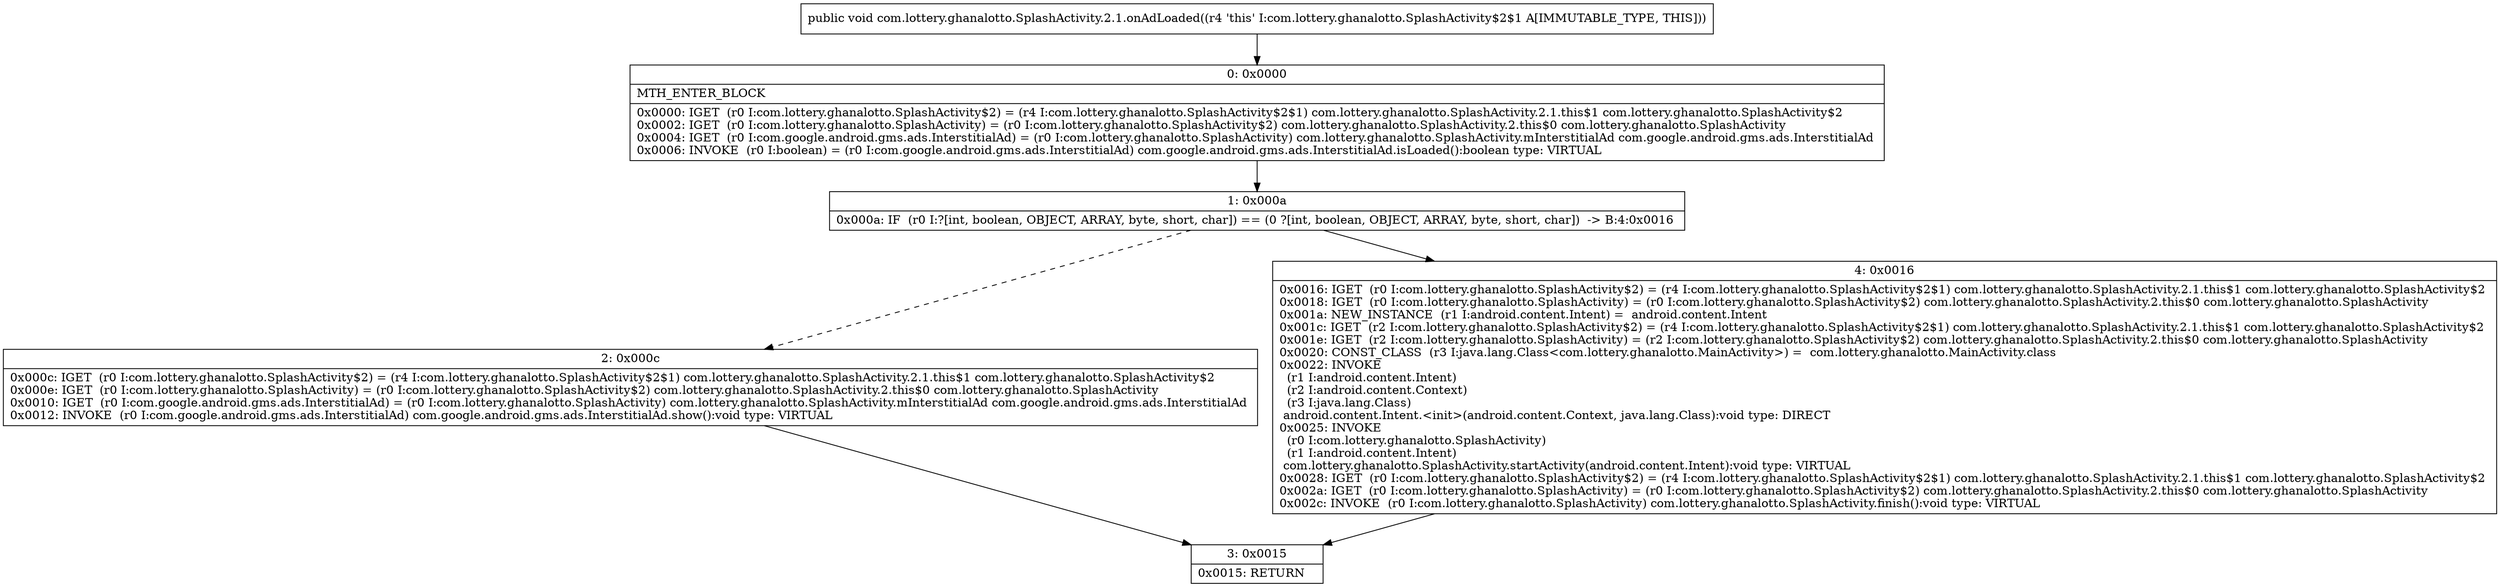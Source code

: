 digraph "CFG forcom.lottery.ghanalotto.SplashActivity.2.1.onAdLoaded()V" {
Node_0 [shape=record,label="{0\:\ 0x0000|MTH_ENTER_BLOCK\l|0x0000: IGET  (r0 I:com.lottery.ghanalotto.SplashActivity$2) = (r4 I:com.lottery.ghanalotto.SplashActivity$2$1) com.lottery.ghanalotto.SplashActivity.2.1.this$1 com.lottery.ghanalotto.SplashActivity$2 \l0x0002: IGET  (r0 I:com.lottery.ghanalotto.SplashActivity) = (r0 I:com.lottery.ghanalotto.SplashActivity$2) com.lottery.ghanalotto.SplashActivity.2.this$0 com.lottery.ghanalotto.SplashActivity \l0x0004: IGET  (r0 I:com.google.android.gms.ads.InterstitialAd) = (r0 I:com.lottery.ghanalotto.SplashActivity) com.lottery.ghanalotto.SplashActivity.mInterstitialAd com.google.android.gms.ads.InterstitialAd \l0x0006: INVOKE  (r0 I:boolean) = (r0 I:com.google.android.gms.ads.InterstitialAd) com.google.android.gms.ads.InterstitialAd.isLoaded():boolean type: VIRTUAL \l}"];
Node_1 [shape=record,label="{1\:\ 0x000a|0x000a: IF  (r0 I:?[int, boolean, OBJECT, ARRAY, byte, short, char]) == (0 ?[int, boolean, OBJECT, ARRAY, byte, short, char])  \-\> B:4:0x0016 \l}"];
Node_2 [shape=record,label="{2\:\ 0x000c|0x000c: IGET  (r0 I:com.lottery.ghanalotto.SplashActivity$2) = (r4 I:com.lottery.ghanalotto.SplashActivity$2$1) com.lottery.ghanalotto.SplashActivity.2.1.this$1 com.lottery.ghanalotto.SplashActivity$2 \l0x000e: IGET  (r0 I:com.lottery.ghanalotto.SplashActivity) = (r0 I:com.lottery.ghanalotto.SplashActivity$2) com.lottery.ghanalotto.SplashActivity.2.this$0 com.lottery.ghanalotto.SplashActivity \l0x0010: IGET  (r0 I:com.google.android.gms.ads.InterstitialAd) = (r0 I:com.lottery.ghanalotto.SplashActivity) com.lottery.ghanalotto.SplashActivity.mInterstitialAd com.google.android.gms.ads.InterstitialAd \l0x0012: INVOKE  (r0 I:com.google.android.gms.ads.InterstitialAd) com.google.android.gms.ads.InterstitialAd.show():void type: VIRTUAL \l}"];
Node_3 [shape=record,label="{3\:\ 0x0015|0x0015: RETURN   \l}"];
Node_4 [shape=record,label="{4\:\ 0x0016|0x0016: IGET  (r0 I:com.lottery.ghanalotto.SplashActivity$2) = (r4 I:com.lottery.ghanalotto.SplashActivity$2$1) com.lottery.ghanalotto.SplashActivity.2.1.this$1 com.lottery.ghanalotto.SplashActivity$2 \l0x0018: IGET  (r0 I:com.lottery.ghanalotto.SplashActivity) = (r0 I:com.lottery.ghanalotto.SplashActivity$2) com.lottery.ghanalotto.SplashActivity.2.this$0 com.lottery.ghanalotto.SplashActivity \l0x001a: NEW_INSTANCE  (r1 I:android.content.Intent) =  android.content.Intent \l0x001c: IGET  (r2 I:com.lottery.ghanalotto.SplashActivity$2) = (r4 I:com.lottery.ghanalotto.SplashActivity$2$1) com.lottery.ghanalotto.SplashActivity.2.1.this$1 com.lottery.ghanalotto.SplashActivity$2 \l0x001e: IGET  (r2 I:com.lottery.ghanalotto.SplashActivity) = (r2 I:com.lottery.ghanalotto.SplashActivity$2) com.lottery.ghanalotto.SplashActivity.2.this$0 com.lottery.ghanalotto.SplashActivity \l0x0020: CONST_CLASS  (r3 I:java.lang.Class\<com.lottery.ghanalotto.MainActivity\>) =  com.lottery.ghanalotto.MainActivity.class \l0x0022: INVOKE  \l  (r1 I:android.content.Intent)\l  (r2 I:android.content.Context)\l  (r3 I:java.lang.Class)\l android.content.Intent.\<init\>(android.content.Context, java.lang.Class):void type: DIRECT \l0x0025: INVOKE  \l  (r0 I:com.lottery.ghanalotto.SplashActivity)\l  (r1 I:android.content.Intent)\l com.lottery.ghanalotto.SplashActivity.startActivity(android.content.Intent):void type: VIRTUAL \l0x0028: IGET  (r0 I:com.lottery.ghanalotto.SplashActivity$2) = (r4 I:com.lottery.ghanalotto.SplashActivity$2$1) com.lottery.ghanalotto.SplashActivity.2.1.this$1 com.lottery.ghanalotto.SplashActivity$2 \l0x002a: IGET  (r0 I:com.lottery.ghanalotto.SplashActivity) = (r0 I:com.lottery.ghanalotto.SplashActivity$2) com.lottery.ghanalotto.SplashActivity.2.this$0 com.lottery.ghanalotto.SplashActivity \l0x002c: INVOKE  (r0 I:com.lottery.ghanalotto.SplashActivity) com.lottery.ghanalotto.SplashActivity.finish():void type: VIRTUAL \l}"];
MethodNode[shape=record,label="{public void com.lottery.ghanalotto.SplashActivity.2.1.onAdLoaded((r4 'this' I:com.lottery.ghanalotto.SplashActivity$2$1 A[IMMUTABLE_TYPE, THIS])) }"];
MethodNode -> Node_0;
Node_0 -> Node_1;
Node_1 -> Node_2[style=dashed];
Node_1 -> Node_4;
Node_2 -> Node_3;
Node_4 -> Node_3;
}

